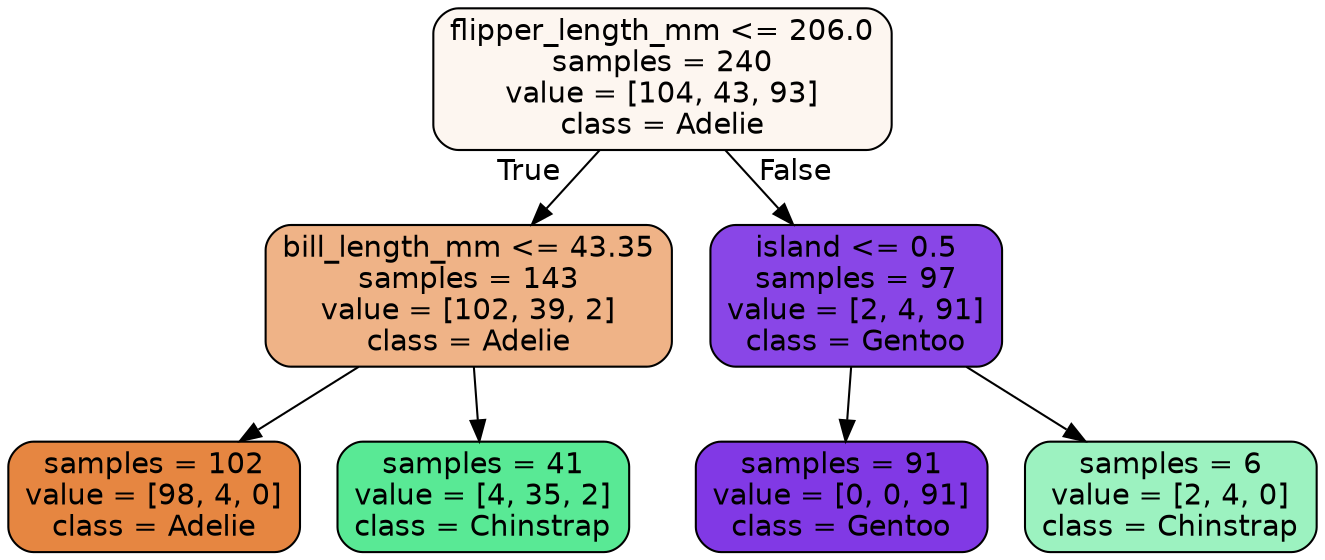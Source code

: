 digraph Tree {
node [shape=box, style="filled, rounded", color="black", fontname="helvetica"] ;
edge [fontname="helvetica"] ;
0 [label="flipper_length_mm <= 206.0\nsamples = 240\nvalue = [104, 43, 93]\nclass = Adelie", fillcolor="#fdf6f0"] ;
1 [label="bill_length_mm <= 43.35\nsamples = 143\nvalue = [102, 39, 2]\nclass = Adelie", fillcolor="#efb387"] ;
0 -> 1 [labeldistance=2.5, labelangle=45, headlabel="True"] ;
2 [label="samples = 102\nvalue = [98, 4, 0]\nclass = Adelie", fillcolor="#e68641"] ;
1 -> 2 ;
3 [label="samples = 41\nvalue = [4, 35, 2]\nclass = Chinstrap", fillcolor="#59e995"] ;
1 -> 3 ;
4 [label="island <= 0.5\nsamples = 97\nvalue = [2, 4, 91]\nclass = Gentoo", fillcolor="#8946e7"] ;
0 -> 4 [labeldistance=2.5, labelangle=-45, headlabel="False"] ;
5 [label="samples = 91\nvalue = [0, 0, 91]\nclass = Gentoo", fillcolor="#8139e5"] ;
4 -> 5 ;
6 [label="samples = 6\nvalue = [2, 4, 0]\nclass = Chinstrap", fillcolor="#9cf2c0"] ;
4 -> 6 ;
}